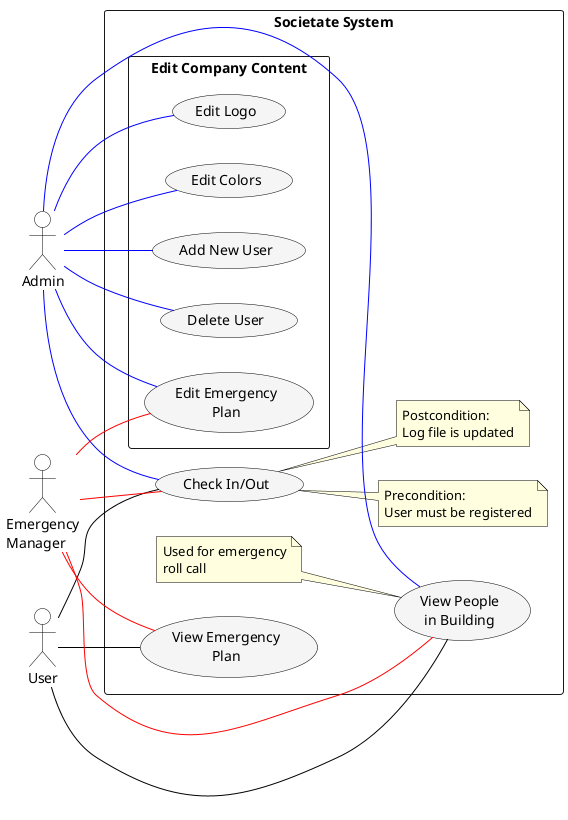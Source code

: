@startuml
skinparam packageStyle rectangle
skinparam usecase {
    BackgroundColor WhiteSmoke
    BorderColor Black
    ArrowColor Black
}
skinparam actor {
    BorderColor Black
    BackgroundColor White
}
skinparam note {
    BackgroundColor LightYellow
    BorderColor Black
}

left to right direction

actor "User" as user
actor "Admin" as admin
actor "Emergency\nManager" as em

rectangle "Societate System" {
    usecase "Check In/Out" as UC1
    note right of UC1
        Precondition:
        User must be registered
    end note
    note right of UC1
        Postcondition:
        Log file is updated
    end note
    
    usecase "View People\nin Building" as UC4
    note left of UC4
        Used for emergency
        roll call
    end note
    
    usecase "View Emergency\nPlan" as UC5
    
    package "Edit Company Content" {
        usecase "Add New User" as UC2
        usecase "Delete User" as UC3
        usecase "Edit Logo" as UC6
        usecase "Edit Colors" as UC7
        usecase "Edit Emergency\nPlan" as UC8
    }
}

' Admin relationships
admin -- UC2 #blue
admin -- UC3 #blue
admin -- UC4 #blue
admin -- UC6 #blue
admin -- UC7 #blue
admin -- UC8 #blue
admin -- UC1 #blue

' User relationships
user -- UC1
user -- UC4
user -- UC5 

' Emergency Manager relationships
em -- UC1 #red
em -- UC4 #red
em -- UC5 #red
em -- UC8 #red


@enduml